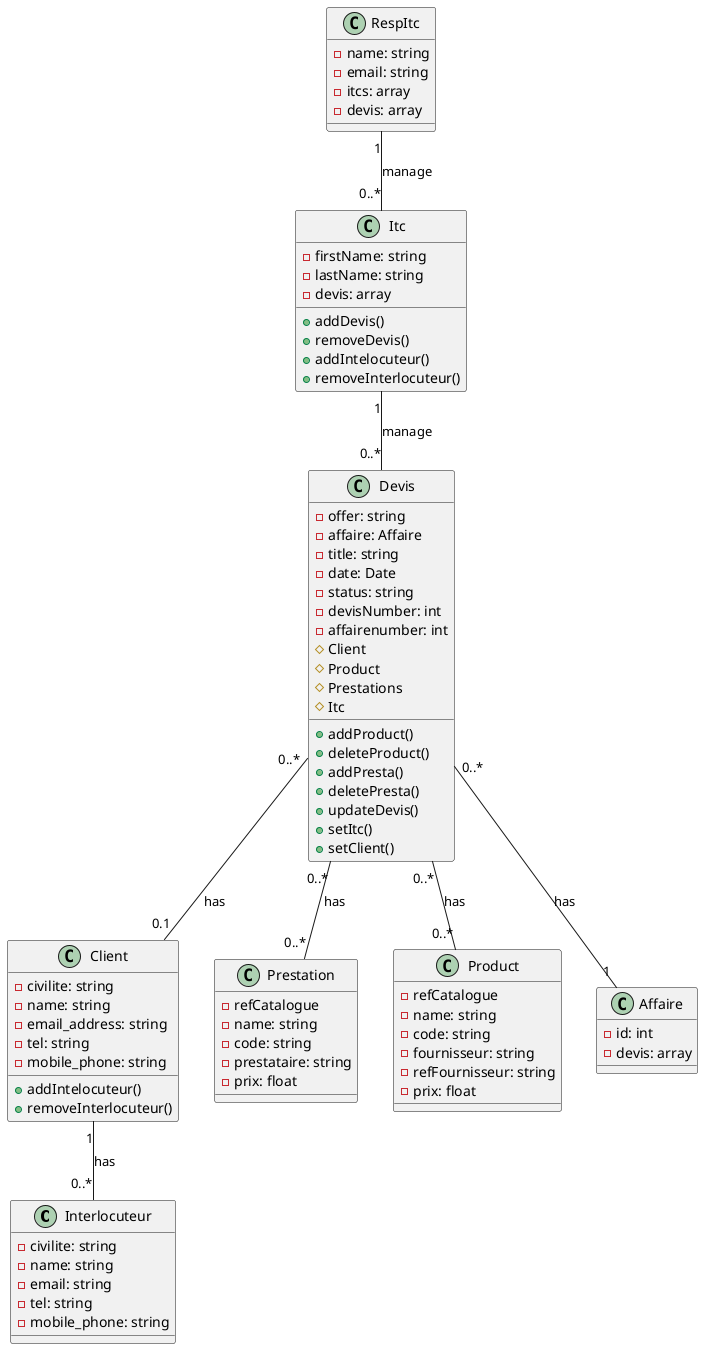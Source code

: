 @startuml

class Interlocuteur {
  - civilite: string
  - name: string
  - email: string
  - tel: string
  - mobile_phone: string
}

class Client {
  - civilite: string
  - name: string
  - email_address: string
  - tel: string
  - mobile_phone: string

  + addIntelocuteur()
  + removeInterlocuteur()
}

class Itc {
  - firstName: string
  - lastName: string
  - devis: array

  + addDevis()
  + removeDevis()
  + addIntelocuteur()
  + removeInterlocuteur()
}

class RespItc {
  - name: string
  - email: string
  - itcs: array
  - devis: array
}

class Devis {
  - offer: string
  - affaire: Affaire
  - title: string
  - date: Date
  - status: string
  - devisNumber: int
  - affairenumber: int
  # Client
  # Product
  # Prestations
  # Itc

  + addProduct()
  + deleteProduct()
  + addPresta()
  + deletePresta()
  + updateDevis()
  + setItc()
  + setClient()
}

class Prestation {
  - refCatalogue
  - name: string
  - code: string
  - prestataire: string
  - prix: float
}

class Product {
  - refCatalogue
  - name: string
  - code: string
  - fournisseur: string
  - refFournisseur: string
  - prix: float
}

class Affaire {
  - id: int
  - devis: array
}

RespItc "1" -- "0..*" Itc : manage
Itc "1" -- "0..*" Devis : manage
Devis "0..*" -- "0..*" Product : has
Devis "0..*" -- "0..*" Prestation : has
Devis "0..*" -- "0.1" Client : has
Devis "0..*" -- "1" Affaire : has
Client "1" -- "0..*" Interlocuteur : has

@enduml

